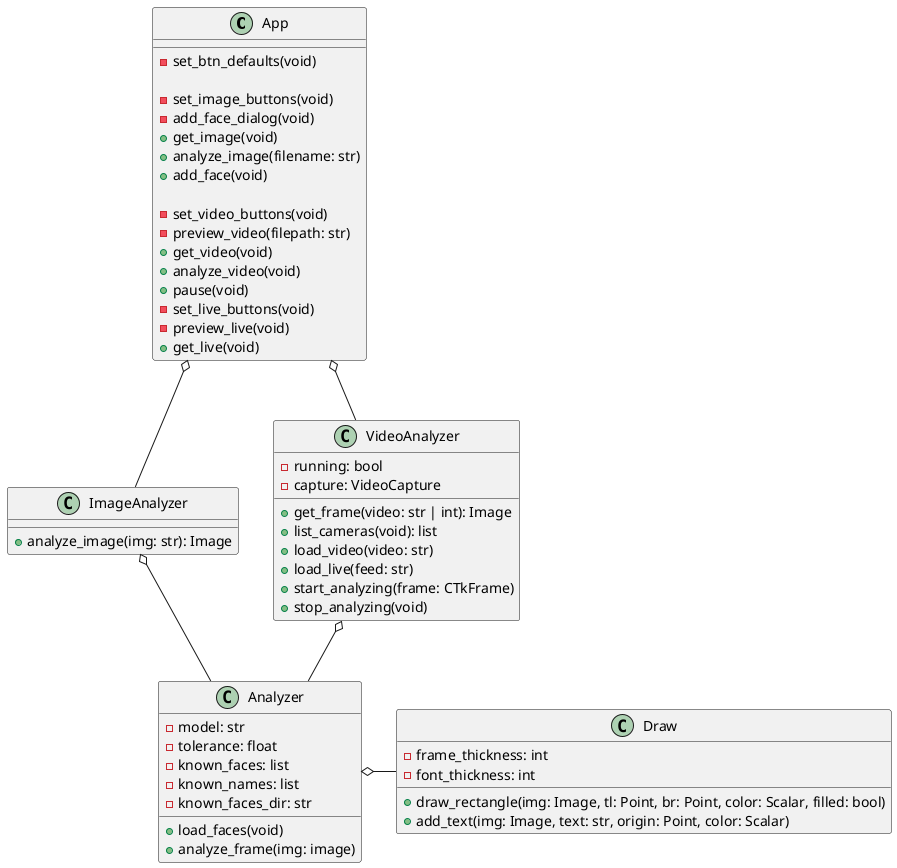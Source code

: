 @startuml vision-id-class
class App {
    -set_btn_defaults(void)

    -set_image_buttons(void)
    -add_face_dialog(void)
    +get_image(void)
    +analyze_image(filename: str)
    +add_face(void)

    -set_video_buttons(void)
    -preview_video(filepath: str)
    +get_video(void)
    +analyze_video(void)
    +pause(void)
    -set_live_buttons(void)
    -preview_live(void)
    +get_live(void)
}

class Analyzer {
    -model: str
    -tolerance: float
    -known_faces: list
    -known_names: list
    -known_faces_dir: str
    +load_faces(void)
    +analyze_frame(img: image)
}

class Draw {
    -frame_thickness: int
    -font_thickness: int
    +draw_rectangle(img: Image, tl: Point, br: Point, color: Scalar, filled: bool)
    +add_text(img: Image, text: str, origin: Point, color: Scalar)
}

class ImageAnalyzer {
    +analyze_image(img: str): Image
}
class VideoAnalyzer {
    -running: bool
    -capture: VideoCapture
    +get_frame(video: str | int): Image
    +list_cameras(void): list
    +load_video(video: str)
    +load_live(feed: str)
    +start_analyzing(frame: CTkFrame)
    +stop_analyzing(void)
}

App o-- ImageAnalyzer
App o-- VideoAnalyzer

Analyzer o- Draw

ImageAnalyzer o-- Analyzer
VideoAnalyzer o-- Analyzer

@enduml